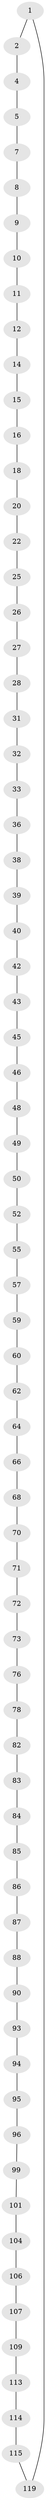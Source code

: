 // original degree distribution, {2: 1.0}
// Generated by graph-tools (version 1.1) at 2025/20/03/04/25 18:20:21]
// undirected, 71 vertices, 71 edges
graph export_dot {
graph [start="1"]
  node [color=gray90,style=filled];
  1;
  2 [super="+3"];
  4;
  5 [super="+6"];
  7;
  8;
  9;
  10;
  11;
  12 [super="+13"];
  14;
  15;
  16 [super="+17"];
  18 [super="+19"];
  20 [super="+21"];
  22 [super="+23"];
  25;
  26;
  27;
  28 [super="+29"];
  31;
  32;
  33 [super="+34"];
  36 [super="+37"];
  38;
  39;
  40 [super="+41"];
  42;
  43 [super="+44"];
  45;
  46 [super="+47"];
  48;
  49;
  50 [super="+51"];
  52 [super="+53"];
  55 [super="+56"];
  57 [super="+58"];
  59;
  60 [super="+61"];
  62 [super="+63"];
  64 [super="+65"];
  66 [super="+67"];
  68 [super="+69"];
  70;
  71;
  72;
  73 [super="+74"];
  76 [super="+77"];
  78 [super="+79"];
  82;
  83;
  84;
  85;
  86;
  87;
  88 [super="+89"];
  90 [super="+91"];
  93;
  94;
  95;
  96 [super="+97"];
  99 [super="+100"];
  101 [super="+102"];
  104 [super="+105"];
  106;
  107 [super="+108"];
  109 [super="+110"];
  113;
  114;
  115 [super="+116"];
  119;
  1 -- 2;
  1 -- 119;
  2 -- 4;
  4 -- 5;
  5 -- 7;
  7 -- 8;
  8 -- 9;
  9 -- 10;
  10 -- 11;
  11 -- 12;
  12 -- 14;
  14 -- 15;
  15 -- 16;
  16 -- 18;
  18 -- 20;
  20 -- 22;
  22 -- 25;
  25 -- 26;
  26 -- 27;
  27 -- 28;
  28 -- 31;
  31 -- 32;
  32 -- 33;
  33 -- 36;
  36 -- 38;
  38 -- 39;
  39 -- 40;
  40 -- 42;
  42 -- 43;
  43 -- 45;
  45 -- 46;
  46 -- 48;
  48 -- 49;
  49 -- 50;
  50 -- 52;
  52 -- 55;
  55 -- 57;
  57 -- 59;
  59 -- 60;
  60 -- 62;
  62 -- 64;
  64 -- 66;
  66 -- 68;
  68 -- 70;
  70 -- 71;
  71 -- 72;
  72 -- 73;
  73 -- 76;
  76 -- 78;
  78 -- 82;
  82 -- 83;
  83 -- 84;
  84 -- 85;
  85 -- 86;
  86 -- 87;
  87 -- 88;
  88 -- 90;
  90 -- 93;
  93 -- 94;
  94 -- 95;
  95 -- 96;
  96 -- 99;
  99 -- 101;
  101 -- 104;
  104 -- 106;
  106 -- 107;
  107 -- 109;
  109 -- 113;
  113 -- 114;
  114 -- 115;
  115 -- 119;
}
